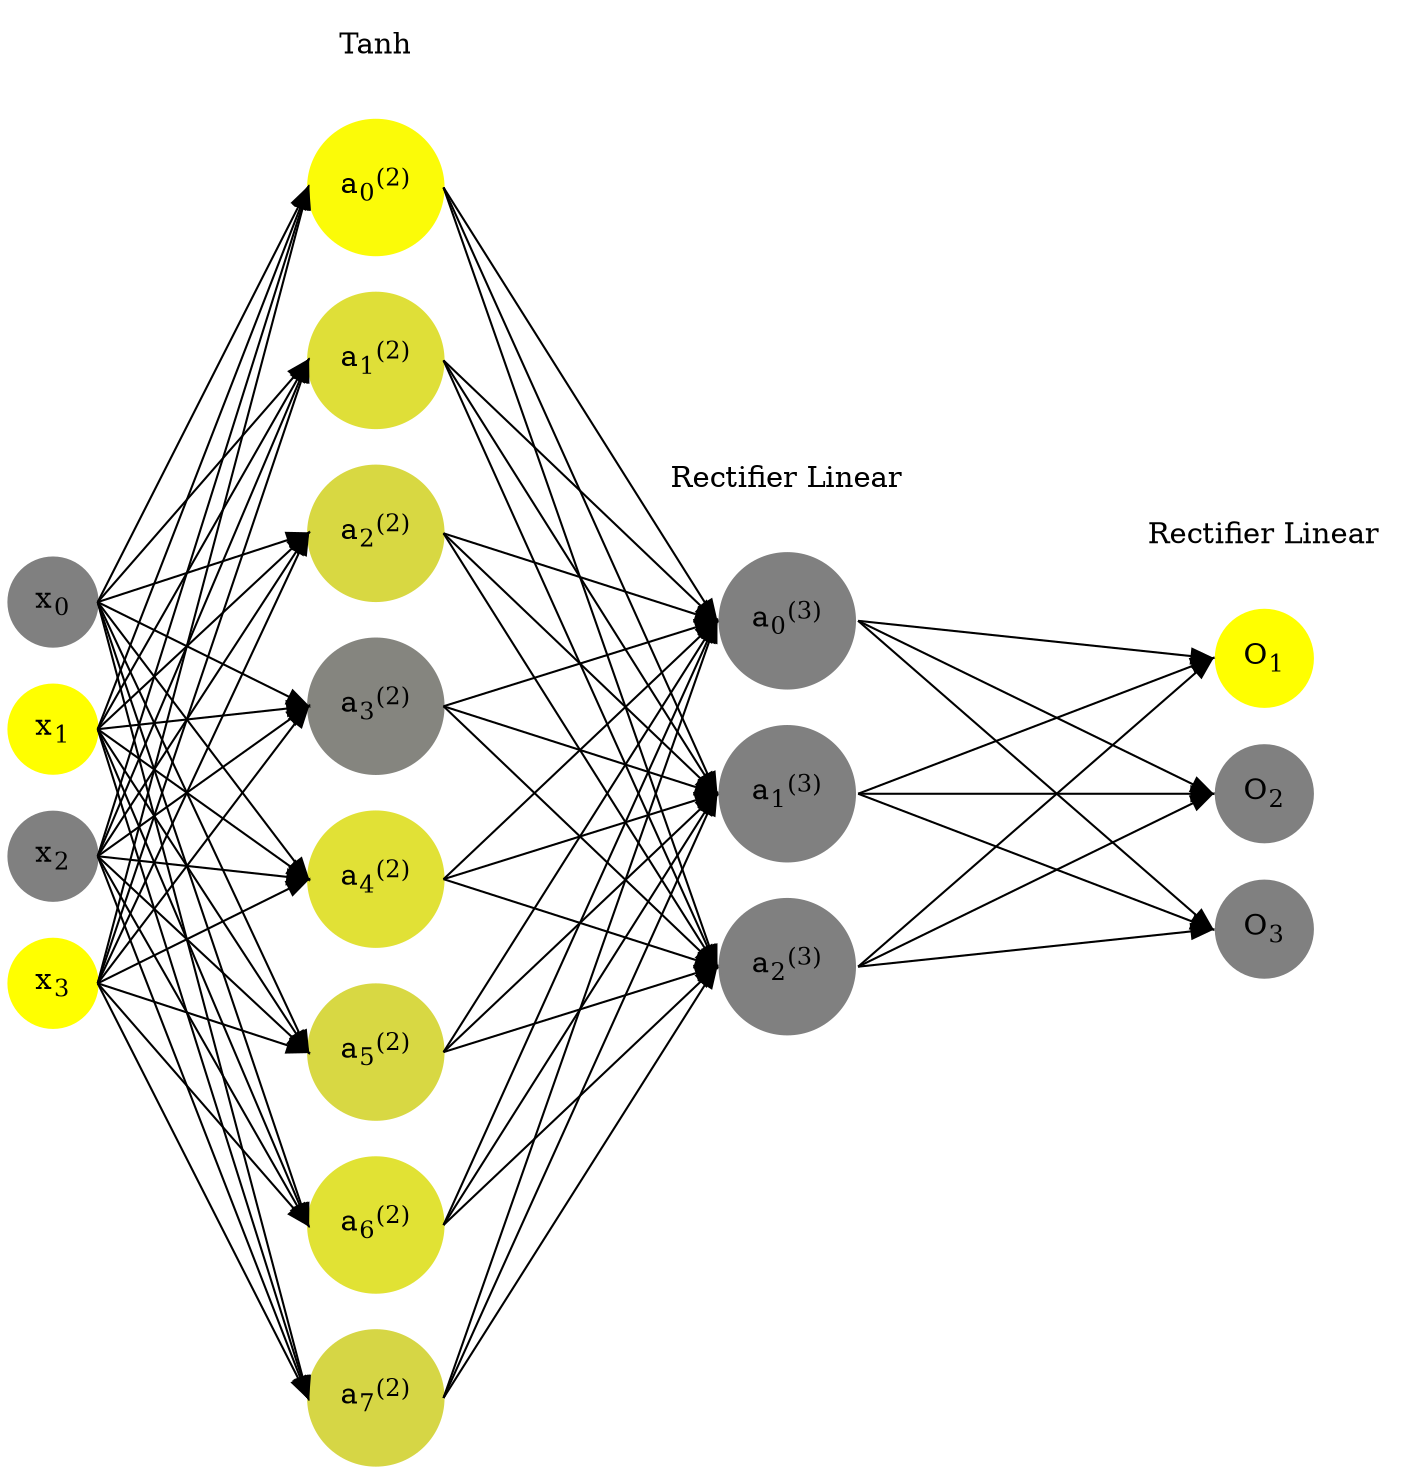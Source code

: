 digraph G {
	rankdir = LR;
	splines=false;
	edge[style=invis];
	ranksep= 1.4;
	{
	node [shape=circle, color="0.1667, 0.0, 0.5", style=filled, fillcolor="0.1667, 0.0, 0.5"];
	x0 [label=<x<sub>0</sub>>];
	}
	{
	node [shape=circle, color="0.1667, 1.0, 1.0", style=filled, fillcolor="0.1667, 1.0, 1.0"];
	x1 [label=<x<sub>1</sub>>];
	}
	{
	node [shape=circle, color="0.1667, 0.0, 0.5", style=filled, fillcolor="0.1667, 0.0, 0.5"];
	x2 [label=<x<sub>2</sub>>];
	}
	{
	node [shape=circle, color="0.1667, 1.0, 1.0", style=filled, fillcolor="0.1667, 1.0, 1.0"];
	x3 [label=<x<sub>3</sub>>];
	}
	{
	node [shape=circle, color="0.1667, 0.966963, 0.983482", style=filled, fillcolor="0.1667, 0.966963, 0.983482"];
	a02 [label=<a<sub>0</sub><sup>(2)</sup>>];
	}
	{
	node [shape=circle, color="0.1667, 0.749360, 0.874680", style=filled, fillcolor="0.1667, 0.749360, 0.874680"];
	a12 [label=<a<sub>1</sub><sup>(2)</sup>>];
	}
	{
	node [shape=circle, color="0.1667, 0.690368, 0.845184", style=filled, fillcolor="0.1667, 0.690368, 0.845184"];
	a22 [label=<a<sub>2</sub><sup>(2)</sup>>];
	}
	{
	node [shape=circle, color="0.1667, 0.043090, 0.521545", style=filled, fillcolor="0.1667, 0.043090, 0.521545"];
	a32 [label=<a<sub>3</sub><sup>(2)</sup>>];
	}
	{
	node [shape=circle, color="0.1667, 0.758780, 0.879390", style=filled, fillcolor="0.1667, 0.758780, 0.879390"];
	a42 [label=<a<sub>4</sub><sup>(2)</sup>>];
	}
	{
	node [shape=circle, color="0.1667, 0.689291, 0.844646", style=filled, fillcolor="0.1667, 0.689291, 0.844646"];
	a52 [label=<a<sub>5</sub><sup>(2)</sup>>];
	}
	{
	node [shape=circle, color="0.1667, 0.765803, 0.882902", style=filled, fillcolor="0.1667, 0.765803, 0.882902"];
	a62 [label=<a<sub>6</sub><sup>(2)</sup>>];
	}
	{
	node [shape=circle, color="0.1667, 0.675542, 0.837771", style=filled, fillcolor="0.1667, 0.675542, 0.837771"];
	a72 [label=<a<sub>7</sub><sup>(2)</sup>>];
	}
	{
	node [shape=circle, color="0.1667, 0.000000, 0.500000", style=filled, fillcolor="0.1667, 0.000000, 0.500000"];
	a03 [label=<a<sub>0</sub><sup>(3)</sup>>];
	}
	{
	node [shape=circle, color="0.1667, 0.000000, 0.500000", style=filled, fillcolor="0.1667, 0.000000, 0.500000"];
	a13 [label=<a<sub>1</sub><sup>(3)</sup>>];
	}
	{
	node [shape=circle, color="0.1667, 0.000000, 0.500000", style=filled, fillcolor="0.1667, 0.000000, 0.500000"];
	a23 [label=<a<sub>2</sub><sup>(3)</sup>>];
	}
	{
	node [shape=circle, color="0.1667, 1.0, 1.0", style=filled, fillcolor="0.1667, 1.0, 1.0"];
	O1 [label=<O<sub>1</sub>>];
	}
	{
	node [shape=circle, color="0.1667, 0.0, 0.5", style=filled, fillcolor="0.1667, 0.0, 0.5"];
	O2 [label=<O<sub>2</sub>>];
	}
	{
	node [shape=circle, color="0.1667, 0.0, 0.5", style=filled, fillcolor="0.1667, 0.0, 0.5"];
	O3 [label=<O<sub>3</sub>>];
	}
	{
	rank=same;
	x0->x1->x2->x3;
	}
	{
	rank=same;
	a02->a12->a22->a32->a42->a52->a62->a72;
	}
	{
	rank=same;
	a03->a13->a23;
	}
	{
	rank=same;
	O1->O2->O3;
	}
	l1 [shape=plaintext,label="Tanh"];
	l1->a02;
	{rank=same; l1;a02};
	l2 [shape=plaintext,label="Rectifier Linear"];
	l2->a03;
	{rank=same; l2;a03};
	l3 [shape=plaintext,label="Rectifier Linear"];
	l3->O1;
	{rank=same; l3;O1};
edge[style=solid, tailport=e, headport=w];
	{x0;x1;x2;x3} -> {a02;a12;a22;a32;a42;a52;a62;a72};
	{a02;a12;a22;a32;a42;a52;a62;a72} -> {a03;a13;a23};
	{a03;a13;a23} -> {O1,O2,O3};
}